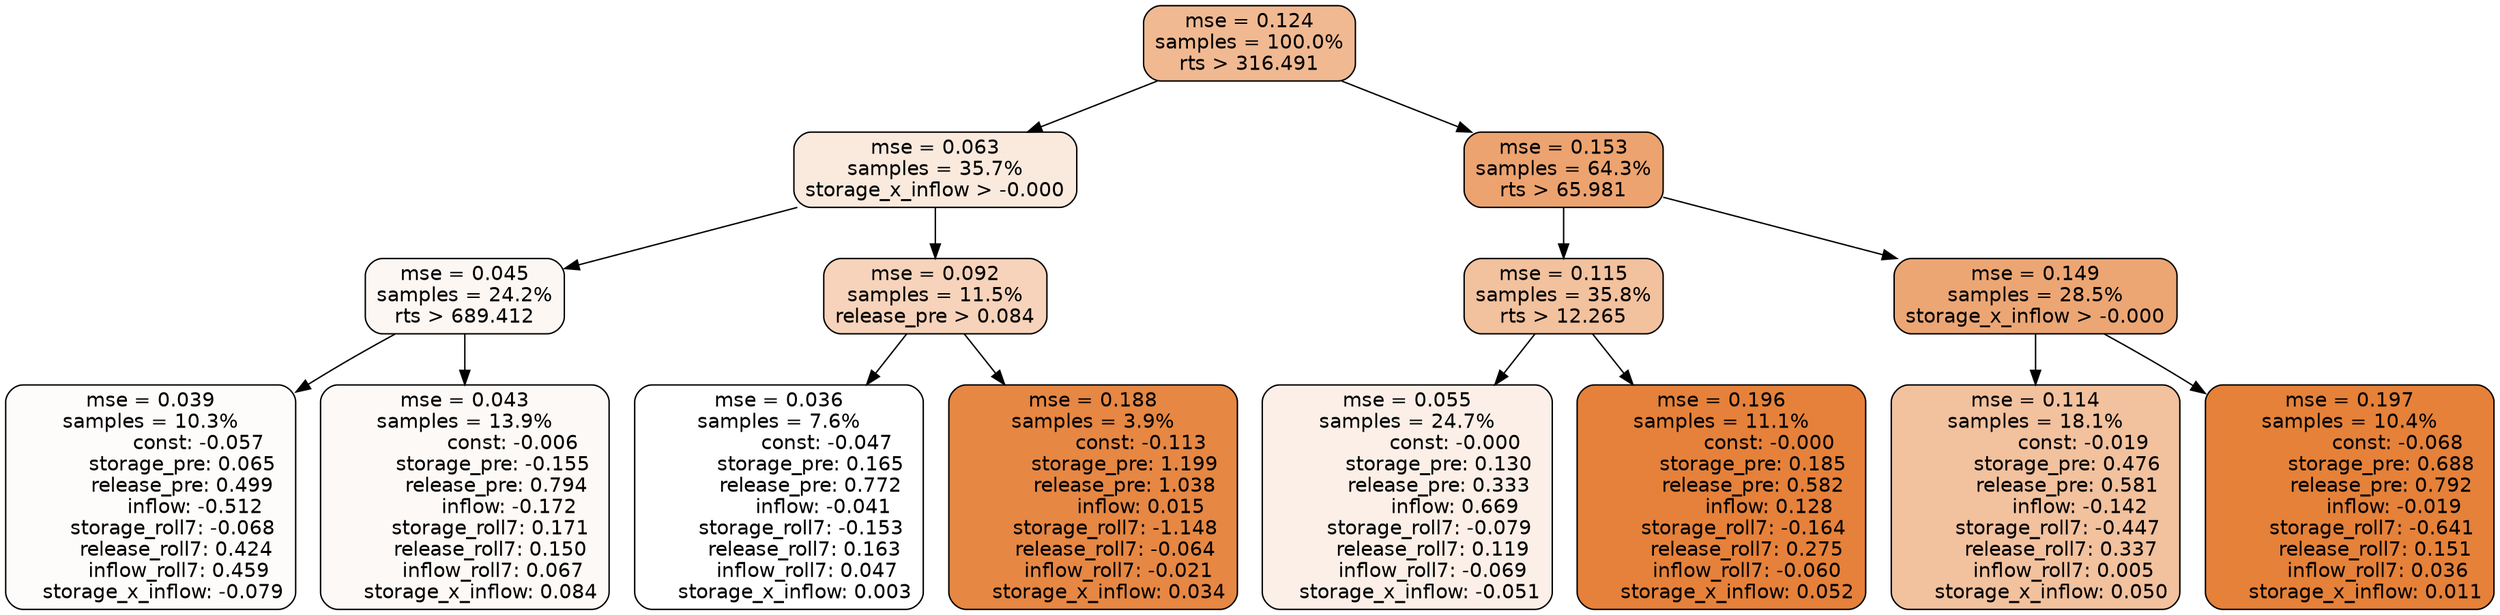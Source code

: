 digraph tree {
node [shape=rectangle, style="filled, rounded", color="black", fontname=helvetica] ;
edge [fontname=helvetica] ;
	"0" [label="mse = 0.124
samples = 100.0%
rts > 316.491", fillcolor="#f0b992"]
	"8" [label="mse = 0.063
samples = 35.7%
storage_x_inflow > -0.000", fillcolor="#fae9dd"]
	"1" [label="mse = 0.153
samples = 64.3%
rts > 65.981", fillcolor="#eca36f"]
	"9" [label="mse = 0.045
samples = 24.2%
rts > 689.412", fillcolor="#fdf7f3"]
	"12" [label="mse = 0.092
samples = 11.5%
release_pre > 0.084", fillcolor="#f6d3ba"]
	"2" [label="mse = 0.115
samples = 35.8%
rts > 12.265", fillcolor="#f2c19d"]
	"5" [label="mse = 0.149
samples = 28.5%
storage_x_inflow > -0.000", fillcolor="#eca674"]
	"10" [label="mse = 0.039
samples = 10.3%
               const: -0.057
          storage_pre: 0.065
          release_pre: 0.499
              inflow: -0.512
       storage_roll7: -0.068
        release_roll7: 0.424
         inflow_roll7: 0.459
    storage_x_inflow: -0.079", fillcolor="#fefcfb"]
	"11" [label="mse = 0.043
samples = 13.9%
               const: -0.006
         storage_pre: -0.155
          release_pre: 0.794
              inflow: -0.172
        storage_roll7: 0.171
        release_roll7: 0.150
         inflow_roll7: 0.067
     storage_x_inflow: 0.084", fillcolor="#fdf9f6"]
	"13" [label="mse = 0.036
samples = 7.6%
               const: -0.047
          storage_pre: 0.165
          release_pre: 0.772
              inflow: -0.041
       storage_roll7: -0.153
        release_roll7: 0.163
         inflow_roll7: 0.047
     storage_x_inflow: 0.003", fillcolor="#ffffff"]
	"14" [label="mse = 0.188
samples = 3.9%
               const: -0.113
          storage_pre: 1.199
          release_pre: 1.038
               inflow: 0.015
       storage_roll7: -1.148
       release_roll7: -0.064
        inflow_roll7: -0.021
     storage_x_inflow: 0.034", fillcolor="#e68743"]
	"3" [label="mse = 0.055
samples = 24.7%
               const: -0.000
          storage_pre: 0.130
          release_pre: 0.333
               inflow: 0.669
       storage_roll7: -0.079
        release_roll7: 0.119
        inflow_roll7: -0.069
    storage_x_inflow: -0.051", fillcolor="#fbefe7"]
	"4" [label="mse = 0.196
samples = 11.1%
               const: -0.000
          storage_pre: 0.185
          release_pre: 0.582
               inflow: 0.128
       storage_roll7: -0.164
        release_roll7: 0.275
        inflow_roll7: -0.060
     storage_x_inflow: 0.052", fillcolor="#e5813a"]
	"6" [label="mse = 0.114
samples = 18.1%
               const: -0.019
          storage_pre: 0.476
          release_pre: 0.581
              inflow: -0.142
       storage_roll7: -0.447
        release_roll7: 0.337
         inflow_roll7: 0.005
     storage_x_inflow: 0.050", fillcolor="#f2c19e"]
	"7" [label="mse = 0.197
samples = 10.4%
               const: -0.068
          storage_pre: 0.688
          release_pre: 0.792
              inflow: -0.019
       storage_roll7: -0.641
        release_roll7: 0.151
         inflow_roll7: 0.036
     storage_x_inflow: 0.011", fillcolor="#e58139"]

	"0" -> "1"
	"0" -> "8"
	"8" -> "9"
	"8" -> "12"
	"1" -> "2"
	"1" -> "5"
	"9" -> "10"
	"9" -> "11"
	"12" -> "13"
	"12" -> "14"
	"2" -> "3"
	"2" -> "4"
	"5" -> "6"
	"5" -> "7"
}